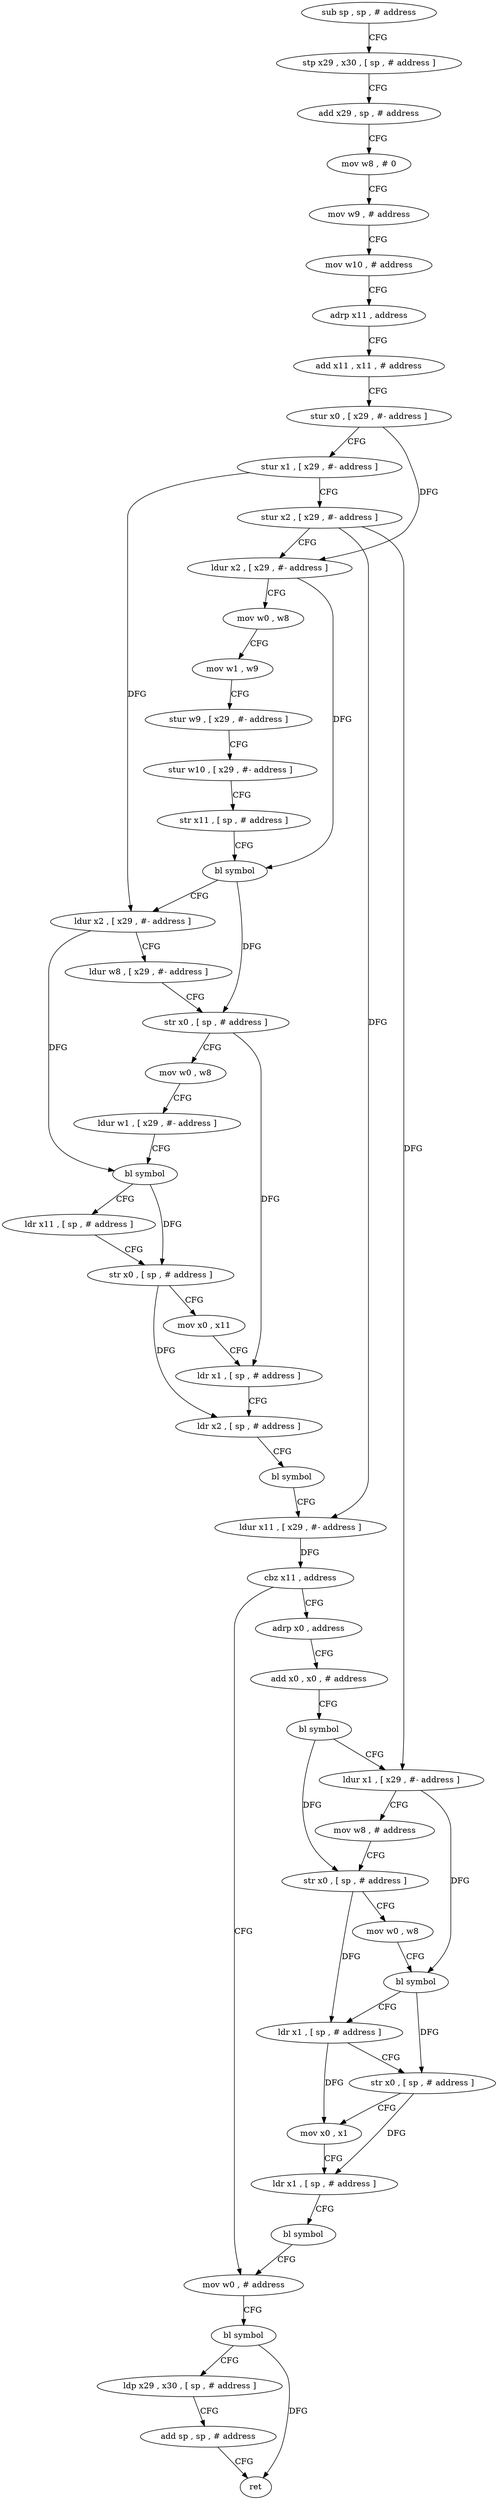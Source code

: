 digraph "func" {
"4231656" [label = "sub sp , sp , # address" ]
"4231660" [label = "stp x29 , x30 , [ sp , # address ]" ]
"4231664" [label = "add x29 , sp , # address" ]
"4231668" [label = "mov w8 , # 0" ]
"4231672" [label = "mov w9 , # address" ]
"4231676" [label = "mov w10 , # address" ]
"4231680" [label = "adrp x11 , address" ]
"4231684" [label = "add x11 , x11 , # address" ]
"4231688" [label = "stur x0 , [ x29 , #- address ]" ]
"4231692" [label = "stur x1 , [ x29 , #- address ]" ]
"4231696" [label = "stur x2 , [ x29 , #- address ]" ]
"4231700" [label = "ldur x2 , [ x29 , #- address ]" ]
"4231704" [label = "mov w0 , w8" ]
"4231708" [label = "mov w1 , w9" ]
"4231712" [label = "stur w9 , [ x29 , #- address ]" ]
"4231716" [label = "stur w10 , [ x29 , #- address ]" ]
"4231720" [label = "str x11 , [ sp , # address ]" ]
"4231724" [label = "bl symbol" ]
"4231728" [label = "ldur x2 , [ x29 , #- address ]" ]
"4231732" [label = "ldur w8 , [ x29 , #- address ]" ]
"4231736" [label = "str x0 , [ sp , # address ]" ]
"4231740" [label = "mov w0 , w8" ]
"4231744" [label = "ldur w1 , [ x29 , #- address ]" ]
"4231748" [label = "bl symbol" ]
"4231752" [label = "ldr x11 , [ sp , # address ]" ]
"4231756" [label = "str x0 , [ sp , # address ]" ]
"4231760" [label = "mov x0 , x11" ]
"4231764" [label = "ldr x1 , [ sp , # address ]" ]
"4231768" [label = "ldr x2 , [ sp , # address ]" ]
"4231772" [label = "bl symbol" ]
"4231776" [label = "ldur x11 , [ x29 , #- address ]" ]
"4231780" [label = "cbz x11 , address" ]
"4231836" [label = "mov w0 , # address" ]
"4231784" [label = "adrp x0 , address" ]
"4231840" [label = "bl symbol" ]
"4231844" [label = "ldp x29 , x30 , [ sp , # address ]" ]
"4231848" [label = "add sp , sp , # address" ]
"4231852" [label = "ret" ]
"4231788" [label = "add x0 , x0 , # address" ]
"4231792" [label = "bl symbol" ]
"4231796" [label = "ldur x1 , [ x29 , #- address ]" ]
"4231800" [label = "mov w8 , # address" ]
"4231804" [label = "str x0 , [ sp , # address ]" ]
"4231808" [label = "mov w0 , w8" ]
"4231812" [label = "bl symbol" ]
"4231816" [label = "ldr x1 , [ sp , # address ]" ]
"4231820" [label = "str x0 , [ sp , # address ]" ]
"4231824" [label = "mov x0 , x1" ]
"4231828" [label = "ldr x1 , [ sp , # address ]" ]
"4231832" [label = "bl symbol" ]
"4231656" -> "4231660" [ label = "CFG" ]
"4231660" -> "4231664" [ label = "CFG" ]
"4231664" -> "4231668" [ label = "CFG" ]
"4231668" -> "4231672" [ label = "CFG" ]
"4231672" -> "4231676" [ label = "CFG" ]
"4231676" -> "4231680" [ label = "CFG" ]
"4231680" -> "4231684" [ label = "CFG" ]
"4231684" -> "4231688" [ label = "CFG" ]
"4231688" -> "4231692" [ label = "CFG" ]
"4231688" -> "4231700" [ label = "DFG" ]
"4231692" -> "4231696" [ label = "CFG" ]
"4231692" -> "4231728" [ label = "DFG" ]
"4231696" -> "4231700" [ label = "CFG" ]
"4231696" -> "4231776" [ label = "DFG" ]
"4231696" -> "4231796" [ label = "DFG" ]
"4231700" -> "4231704" [ label = "CFG" ]
"4231700" -> "4231724" [ label = "DFG" ]
"4231704" -> "4231708" [ label = "CFG" ]
"4231708" -> "4231712" [ label = "CFG" ]
"4231712" -> "4231716" [ label = "CFG" ]
"4231716" -> "4231720" [ label = "CFG" ]
"4231720" -> "4231724" [ label = "CFG" ]
"4231724" -> "4231728" [ label = "CFG" ]
"4231724" -> "4231736" [ label = "DFG" ]
"4231728" -> "4231732" [ label = "CFG" ]
"4231728" -> "4231748" [ label = "DFG" ]
"4231732" -> "4231736" [ label = "CFG" ]
"4231736" -> "4231740" [ label = "CFG" ]
"4231736" -> "4231764" [ label = "DFG" ]
"4231740" -> "4231744" [ label = "CFG" ]
"4231744" -> "4231748" [ label = "CFG" ]
"4231748" -> "4231752" [ label = "CFG" ]
"4231748" -> "4231756" [ label = "DFG" ]
"4231752" -> "4231756" [ label = "CFG" ]
"4231756" -> "4231760" [ label = "CFG" ]
"4231756" -> "4231768" [ label = "DFG" ]
"4231760" -> "4231764" [ label = "CFG" ]
"4231764" -> "4231768" [ label = "CFG" ]
"4231768" -> "4231772" [ label = "CFG" ]
"4231772" -> "4231776" [ label = "CFG" ]
"4231776" -> "4231780" [ label = "DFG" ]
"4231780" -> "4231836" [ label = "CFG" ]
"4231780" -> "4231784" [ label = "CFG" ]
"4231836" -> "4231840" [ label = "CFG" ]
"4231784" -> "4231788" [ label = "CFG" ]
"4231840" -> "4231844" [ label = "CFG" ]
"4231840" -> "4231852" [ label = "DFG" ]
"4231844" -> "4231848" [ label = "CFG" ]
"4231848" -> "4231852" [ label = "CFG" ]
"4231788" -> "4231792" [ label = "CFG" ]
"4231792" -> "4231796" [ label = "CFG" ]
"4231792" -> "4231804" [ label = "DFG" ]
"4231796" -> "4231800" [ label = "CFG" ]
"4231796" -> "4231812" [ label = "DFG" ]
"4231800" -> "4231804" [ label = "CFG" ]
"4231804" -> "4231808" [ label = "CFG" ]
"4231804" -> "4231816" [ label = "DFG" ]
"4231808" -> "4231812" [ label = "CFG" ]
"4231812" -> "4231816" [ label = "CFG" ]
"4231812" -> "4231820" [ label = "DFG" ]
"4231816" -> "4231820" [ label = "CFG" ]
"4231816" -> "4231824" [ label = "DFG" ]
"4231820" -> "4231824" [ label = "CFG" ]
"4231820" -> "4231828" [ label = "DFG" ]
"4231824" -> "4231828" [ label = "CFG" ]
"4231828" -> "4231832" [ label = "CFG" ]
"4231832" -> "4231836" [ label = "CFG" ]
}
